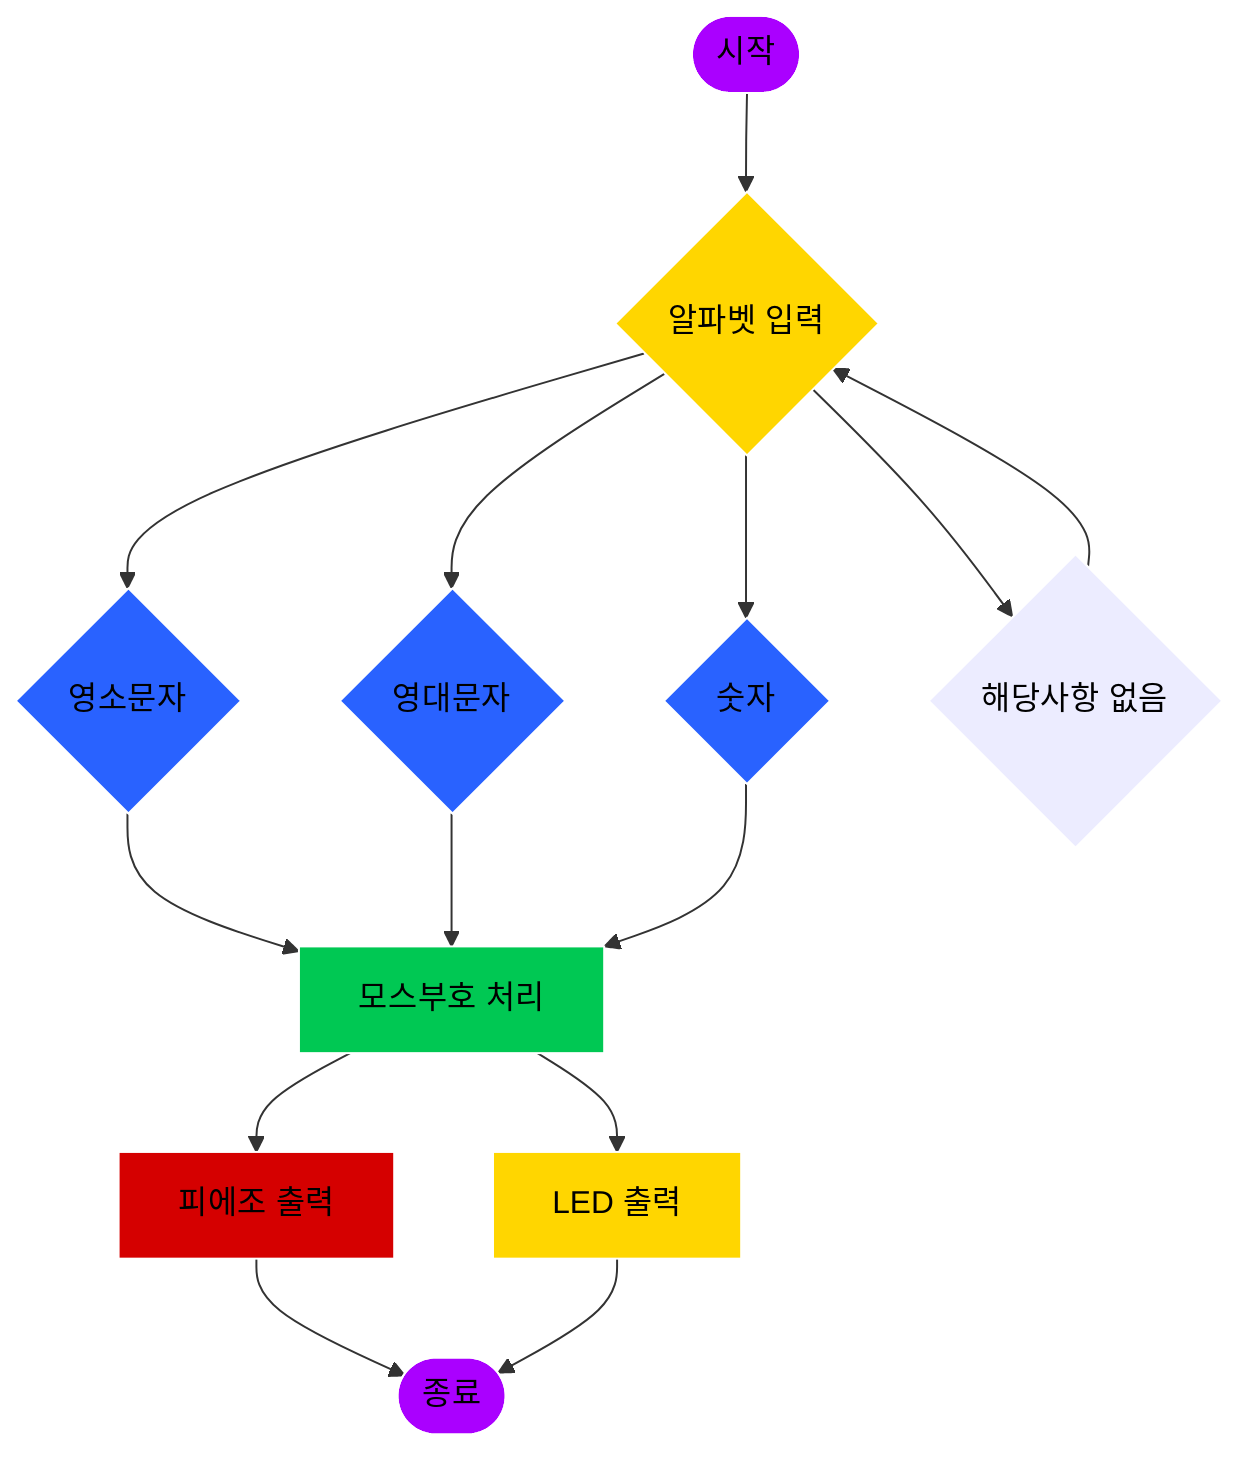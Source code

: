 flowchart TD
    A(["시작"]) --> B{"알파벳 입력"}
    B --> C1{"영소문자"} & C2{"영대문자"} & C3{"숫자"} & C4{"해당사항 없음"}
    C1 --> D["모스부호 처리"]
    C2 --> D
    C3 --> D
    C4 --> B
    D --> F1["피에조 출력"] & F2["LED 출력"]
    F1 --> G(["종료"])
    F2 --> G
    style A color:#000000, stroke:#FFFFFF,fill:#AA00FF
    style B color:#000000, stroke:#FFFFFF, fill:#FFD600
    style C1 color:#000000, stroke:#FFFFFF, fill:#2962FF
    style C2 color:#000000, stroke:#FFFFFF, fill:#2962FF
    style C3 color:#000000, stroke:#FFFFFF, fill:#2962FF
    style C4 color:#000000, stroke:#FFFFFF
    style D color:#000000, stroke:#FFFFFF, fill:#00C853
    style F1 color:#000000, stroke:#FFFFFF,fill:#D50000
    style F2 color:#000000, stroke:#FFFFFF,fill:#FFD600
    style G color:#000000, fill:#AA00FF, stroke:#FFFFFF